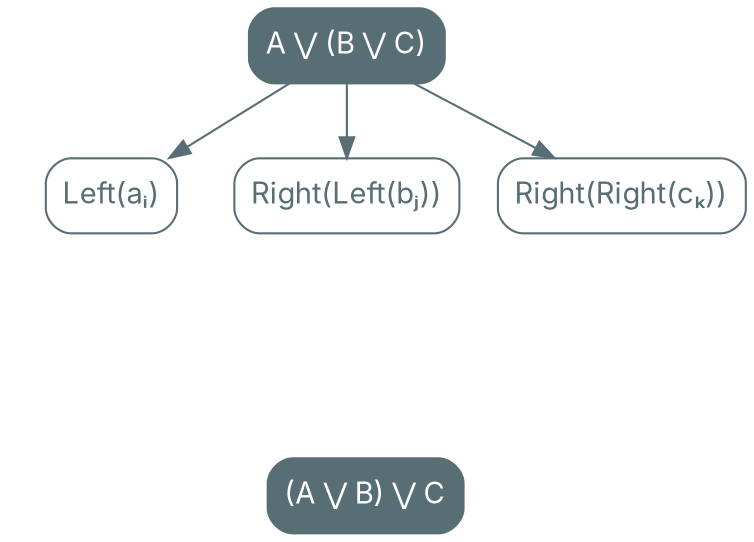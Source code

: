 digraph {
    bgcolor=transparent

    // Default theme: enabled
    node[shape="rectangle" style="rounded,filled" color="#586E75" fillcolor="#586E75" fontcolor="#ffffff" fontname="Inter,Arial"]
    edge [color="#586E75" fontcolor="#000000" fontname="Inter,Arial" fontsize=11]

    LeftAssoc[label="A ⋁ (B ⋁ C)"]
    LeftA[label="Left(aᵢ)" fillcolor="#ffffff" fontcolor="#586E75"]
    RightLeftB[label="Right(Left(bⱼ))" fillcolor="#ffffff" fontcolor="#586E75"]
    RightRightC[label="Right(Right(cₖ))" fillcolor="#ffffff" fontcolor="#586E75"]

    LeftAssoc -> LeftA
    LeftAssoc -> RightLeftB
    LeftAssoc -> RightRightC

    RightAssoc[label="(A ⋁ B) ⋁ C"]
    LeftLeftA[label="Left(Left(aᵢ))" fillcolor="#ffffff" fontcolor="#586E75" style=invis]
    LeftRightB[label="Left(Right(bⱼ))" fillcolor="#ffffff" fontcolor="#586E75" style=invis]
    RightC[label="Right(cₖ)" fillcolor="#ffffff" fontcolor="#586E75" style=invis]

    LeftLeftA -> RightAssoc[dir=back style=invis]
    LeftRightB -> RightAssoc[dir=back style=invis]
    RightC -> RightAssoc[dir=back style=invis]

    LeftA -> LeftLeftA[style=invis]
    RightLeftB -> LeftRightB[style=invis]
    RightRightC -> RightC[style=invis]
    LeftLeftA -> LeftA[style=invis]
    LeftRightB -> RightLeftB[style=invis]
    RightC -> RightRightC[style=invis]
}
